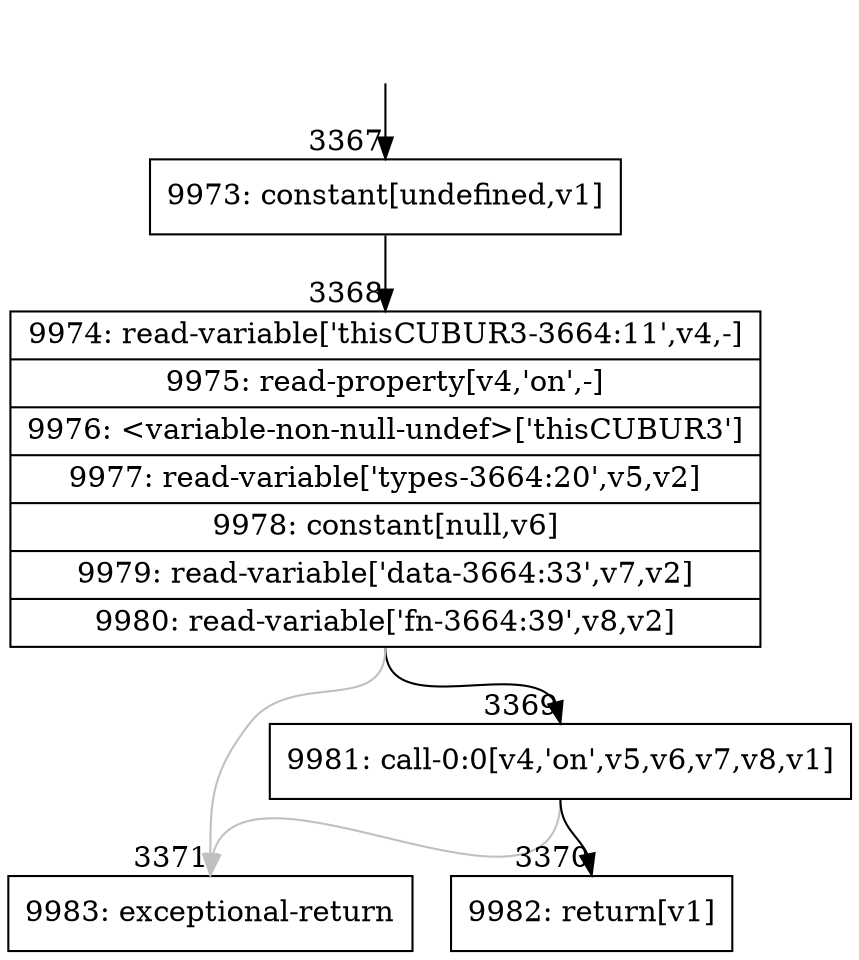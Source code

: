 digraph {
rankdir="TD"
BB_entry215[shape=none,label=""];
BB_entry215 -> BB3367 [tailport=s, headport=n, headlabel="    3367"]
BB3367 [shape=record label="{9973: constant[undefined,v1]}" ] 
BB3367 -> BB3368 [tailport=s, headport=n, headlabel="      3368"]
BB3368 [shape=record label="{9974: read-variable['thisCUBUR3-3664:11',v4,-]|9975: read-property[v4,'on',-]|9976: \<variable-non-null-undef\>['thisCUBUR3']|9977: read-variable['types-3664:20',v5,v2]|9978: constant[null,v6]|9979: read-variable['data-3664:33',v7,v2]|9980: read-variable['fn-3664:39',v8,v2]}" ] 
BB3368 -> BB3369 [tailport=s, headport=n, headlabel="      3369"]
BB3368 -> BB3371 [tailport=s, headport=n, color=gray, headlabel="      3371"]
BB3369 [shape=record label="{9981: call-0:0[v4,'on',v5,v6,v7,v8,v1]}" ] 
BB3369 -> BB3370 [tailport=s, headport=n, headlabel="      3370"]
BB3369 -> BB3371 [tailport=s, headport=n, color=gray]
BB3370 [shape=record label="{9982: return[v1]}" ] 
BB3371 [shape=record label="{9983: exceptional-return}" ] 
}
